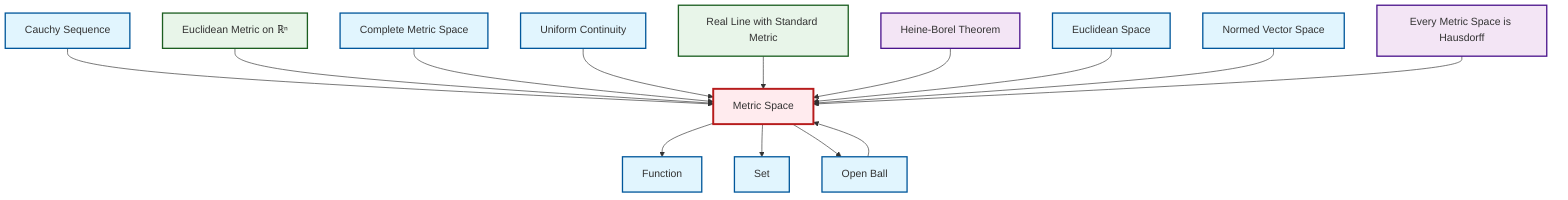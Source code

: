 graph TD
    classDef definition fill:#e1f5fe,stroke:#01579b,stroke-width:2px
    classDef theorem fill:#f3e5f5,stroke:#4a148c,stroke-width:2px
    classDef axiom fill:#fff3e0,stroke:#e65100,stroke-width:2px
    classDef example fill:#e8f5e9,stroke:#1b5e20,stroke-width:2px
    classDef current fill:#ffebee,stroke:#b71c1c,stroke-width:3px
    def-set["Set"]:::definition
    thm-heine-borel["Heine-Borel Theorem"]:::theorem
    def-complete-metric-space["Complete Metric Space"]:::definition
    def-open-ball["Open Ball"]:::definition
    def-cauchy-sequence["Cauchy Sequence"]:::definition
    def-uniform-continuity["Uniform Continuity"]:::definition
    def-euclidean-space["Euclidean Space"]:::definition
    def-metric-space["Metric Space"]:::definition
    ex-euclidean-metric["Euclidean Metric on ℝⁿ"]:::example
    def-normed-vector-space["Normed Vector Space"]:::definition
    def-function["Function"]:::definition
    ex-real-line-metric["Real Line with Standard Metric"]:::example
    thm-metric-hausdorff["Every Metric Space is Hausdorff"]:::theorem
    def-cauchy-sequence --> def-metric-space
    ex-euclidean-metric --> def-metric-space
    def-metric-space --> def-function
    def-complete-metric-space --> def-metric-space
    def-metric-space --> def-set
    def-uniform-continuity --> def-metric-space
    ex-real-line-metric --> def-metric-space
    thm-heine-borel --> def-metric-space
    def-euclidean-space --> def-metric-space
    def-normed-vector-space --> def-metric-space
    def-metric-space --> def-open-ball
    thm-metric-hausdorff --> def-metric-space
    def-open-ball --> def-metric-space
    class def-metric-space current